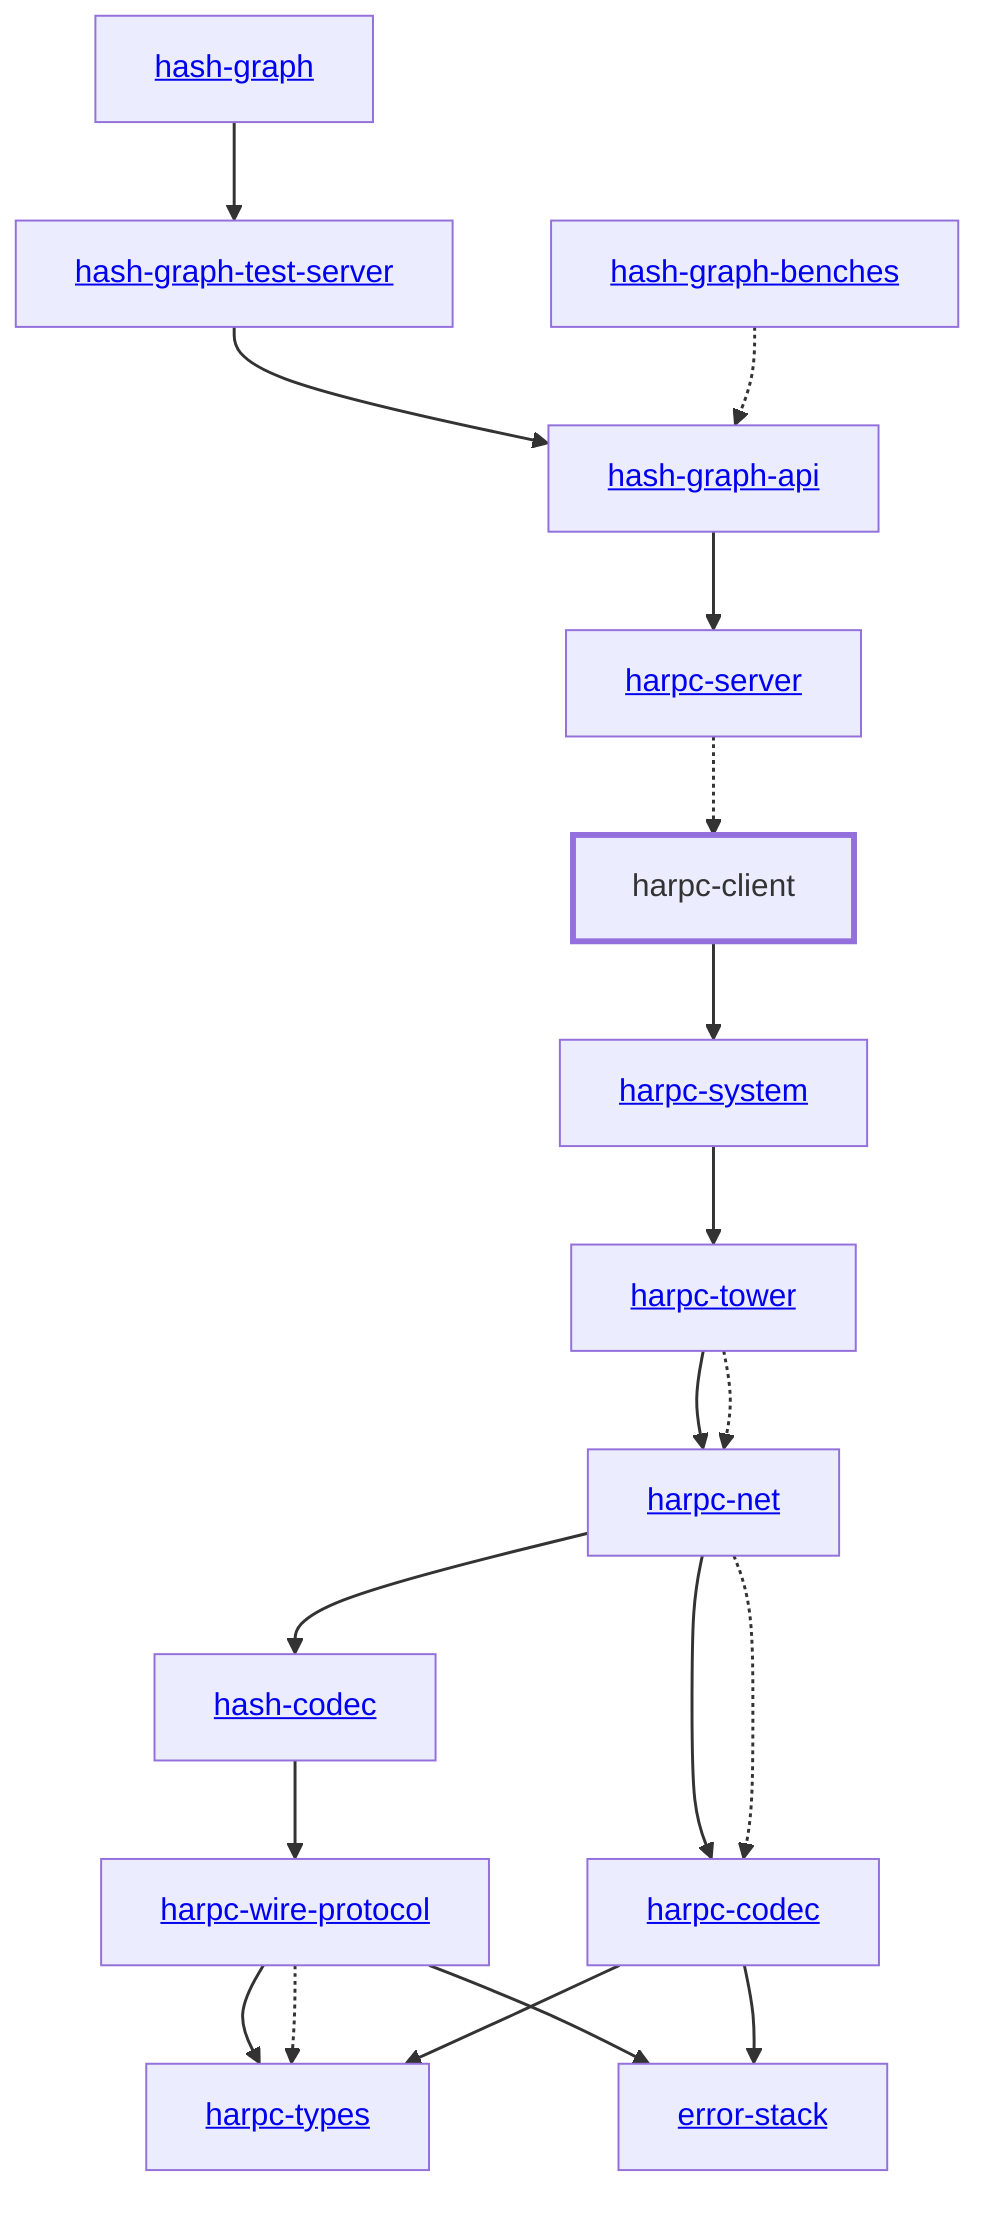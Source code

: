 graph TD
    %% Configure the diagram
    linkStyle default stroke-width:1.5px
    classDef default stroke-width:1px
    classDef root stroke-width:3px
    classDef dev stroke-width:1px
    classDef build stroke-width:1px
    %% Legend
    %% --> : Normal dependency
    %% -.-> : Dev dependency
    %% ---> : Build dependency
    0[harpc-client]
    class 0 root
    1[<a href="../harpc_types/index.html">harpc-types</a>]
    2[<a href="../harpc_tower/index.html">harpc-tower</a>]
    3[<a href="../harpc_system/index.html">harpc-system</a>]
    4[<a href="../harpc_net/index.html">harpc-net</a>]
    5[<a href="../harpc_codec/index.html">harpc-codec</a>]
    6[<a href="../error_stack/index.html">error-stack</a>]
    7[<a href="../harpc_wire_protocol/index.html">harpc-wire-protocol</a>]
    8[<a href="../hash_codec/index.html">hash-codec</a>]
    9[<a href="../harpc_server/index.html">harpc-server</a>]
    10[<a href="../hash_graph_api/index.html">hash-graph-api</a>]
    11[<a href="../hash_graph/index.html">hash-graph</a>]
    12[<a href="../hash_graph_benches/index.html">hash-graph-benches</a>]
    13[<a href="../hash_graph_test_server/index.html">hash-graph-test-server</a>]
    class 13 dev
    0 --> 3
    2 -.-> 4
    2 --> 4
    3 --> 2
    4 -.-> 5
    4 --> 8
    4 --> 5
    5 --> 1
    5 --> 6
    7 -.-> 1
    7 --> 1
    7 --> 6
    8 --> 7
    9 -.-> 0
    10 --> 9
    12 -.-> 10
    13 --> 10
    11 --> 13